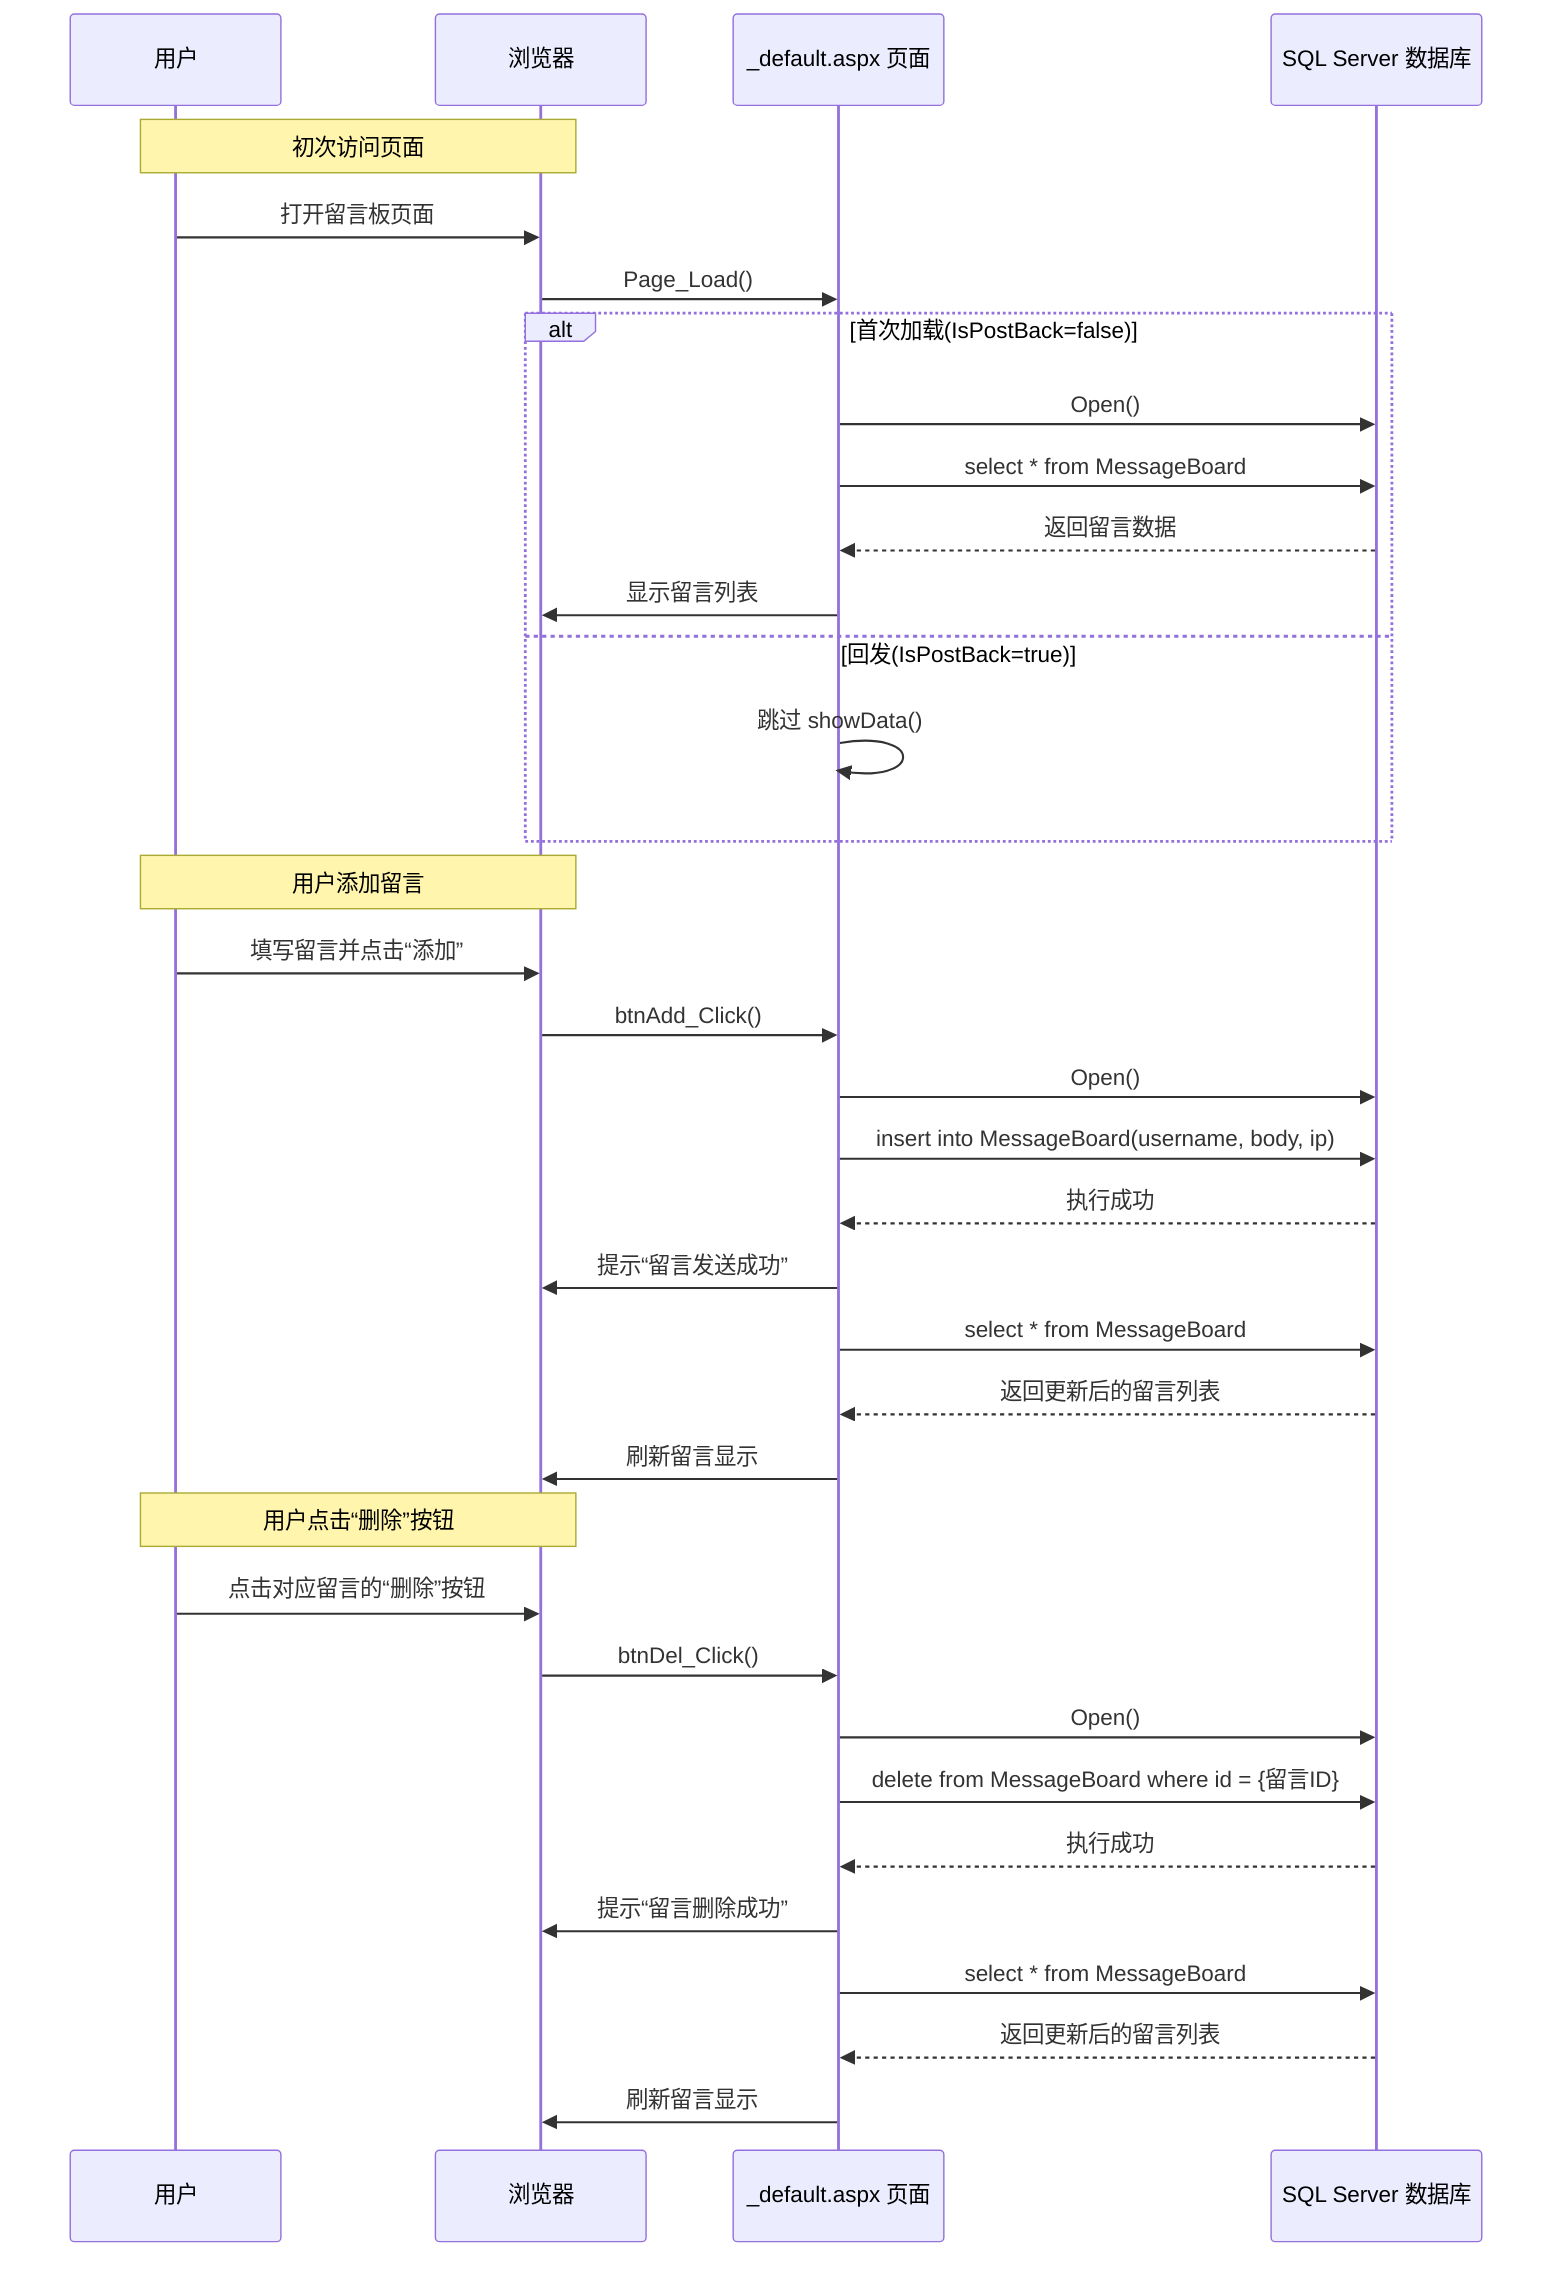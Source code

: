 sequenceDiagram
    participant U as 用户
    participant Browser as 浏览器
    participant Page as _default.aspx 页面
    participant DB as SQL Server 数据库

    Note over U,Browser: 初次访问页面
    U->>Browser: 打开留言板页面
    Browser->>Page: Page_Load()
    alt 首次加载(IsPostBack=false)
        Page->>DB: Open()
        Page->>DB: select * from MessageBoard
        DB-->>Page: 返回留言数据
        Page->>Browser: 显示留言列表
    else 回发(IsPostBack=true)
        Page->>Page: 跳过 showData()
    end

    Note over U,Browser: 用户添加留言
    U->>Browser: 填写留言并点击“添加”
    Browser->>Page: btnAdd_Click()
    Page->>DB: Open()
    Page->>DB: insert into MessageBoard(username, body, ip)
    DB-->>Page: 执行成功
    Page->>Browser: 提示“留言发送成功”
    Page->>DB: select * from MessageBoard
    DB-->>Page: 返回更新后的留言列表
    Page->>Browser: 刷新留言显示

    Note over U,Browser: 用户点击“删除”按钮
    U->>Browser: 点击对应留言的“删除”按钮
    Browser->>Page: btnDel_Click()
    Page->>DB: Open()
    Page->>DB: delete from MessageBoard where id = {留言ID}
    DB-->>Page: 执行成功
    Page->>Browser: 提示“留言删除成功”
    Page->>DB: select * from MessageBoard
    DB-->>Page: 返回更新后的留言列表
    Page->>Browser: 刷新留言显示